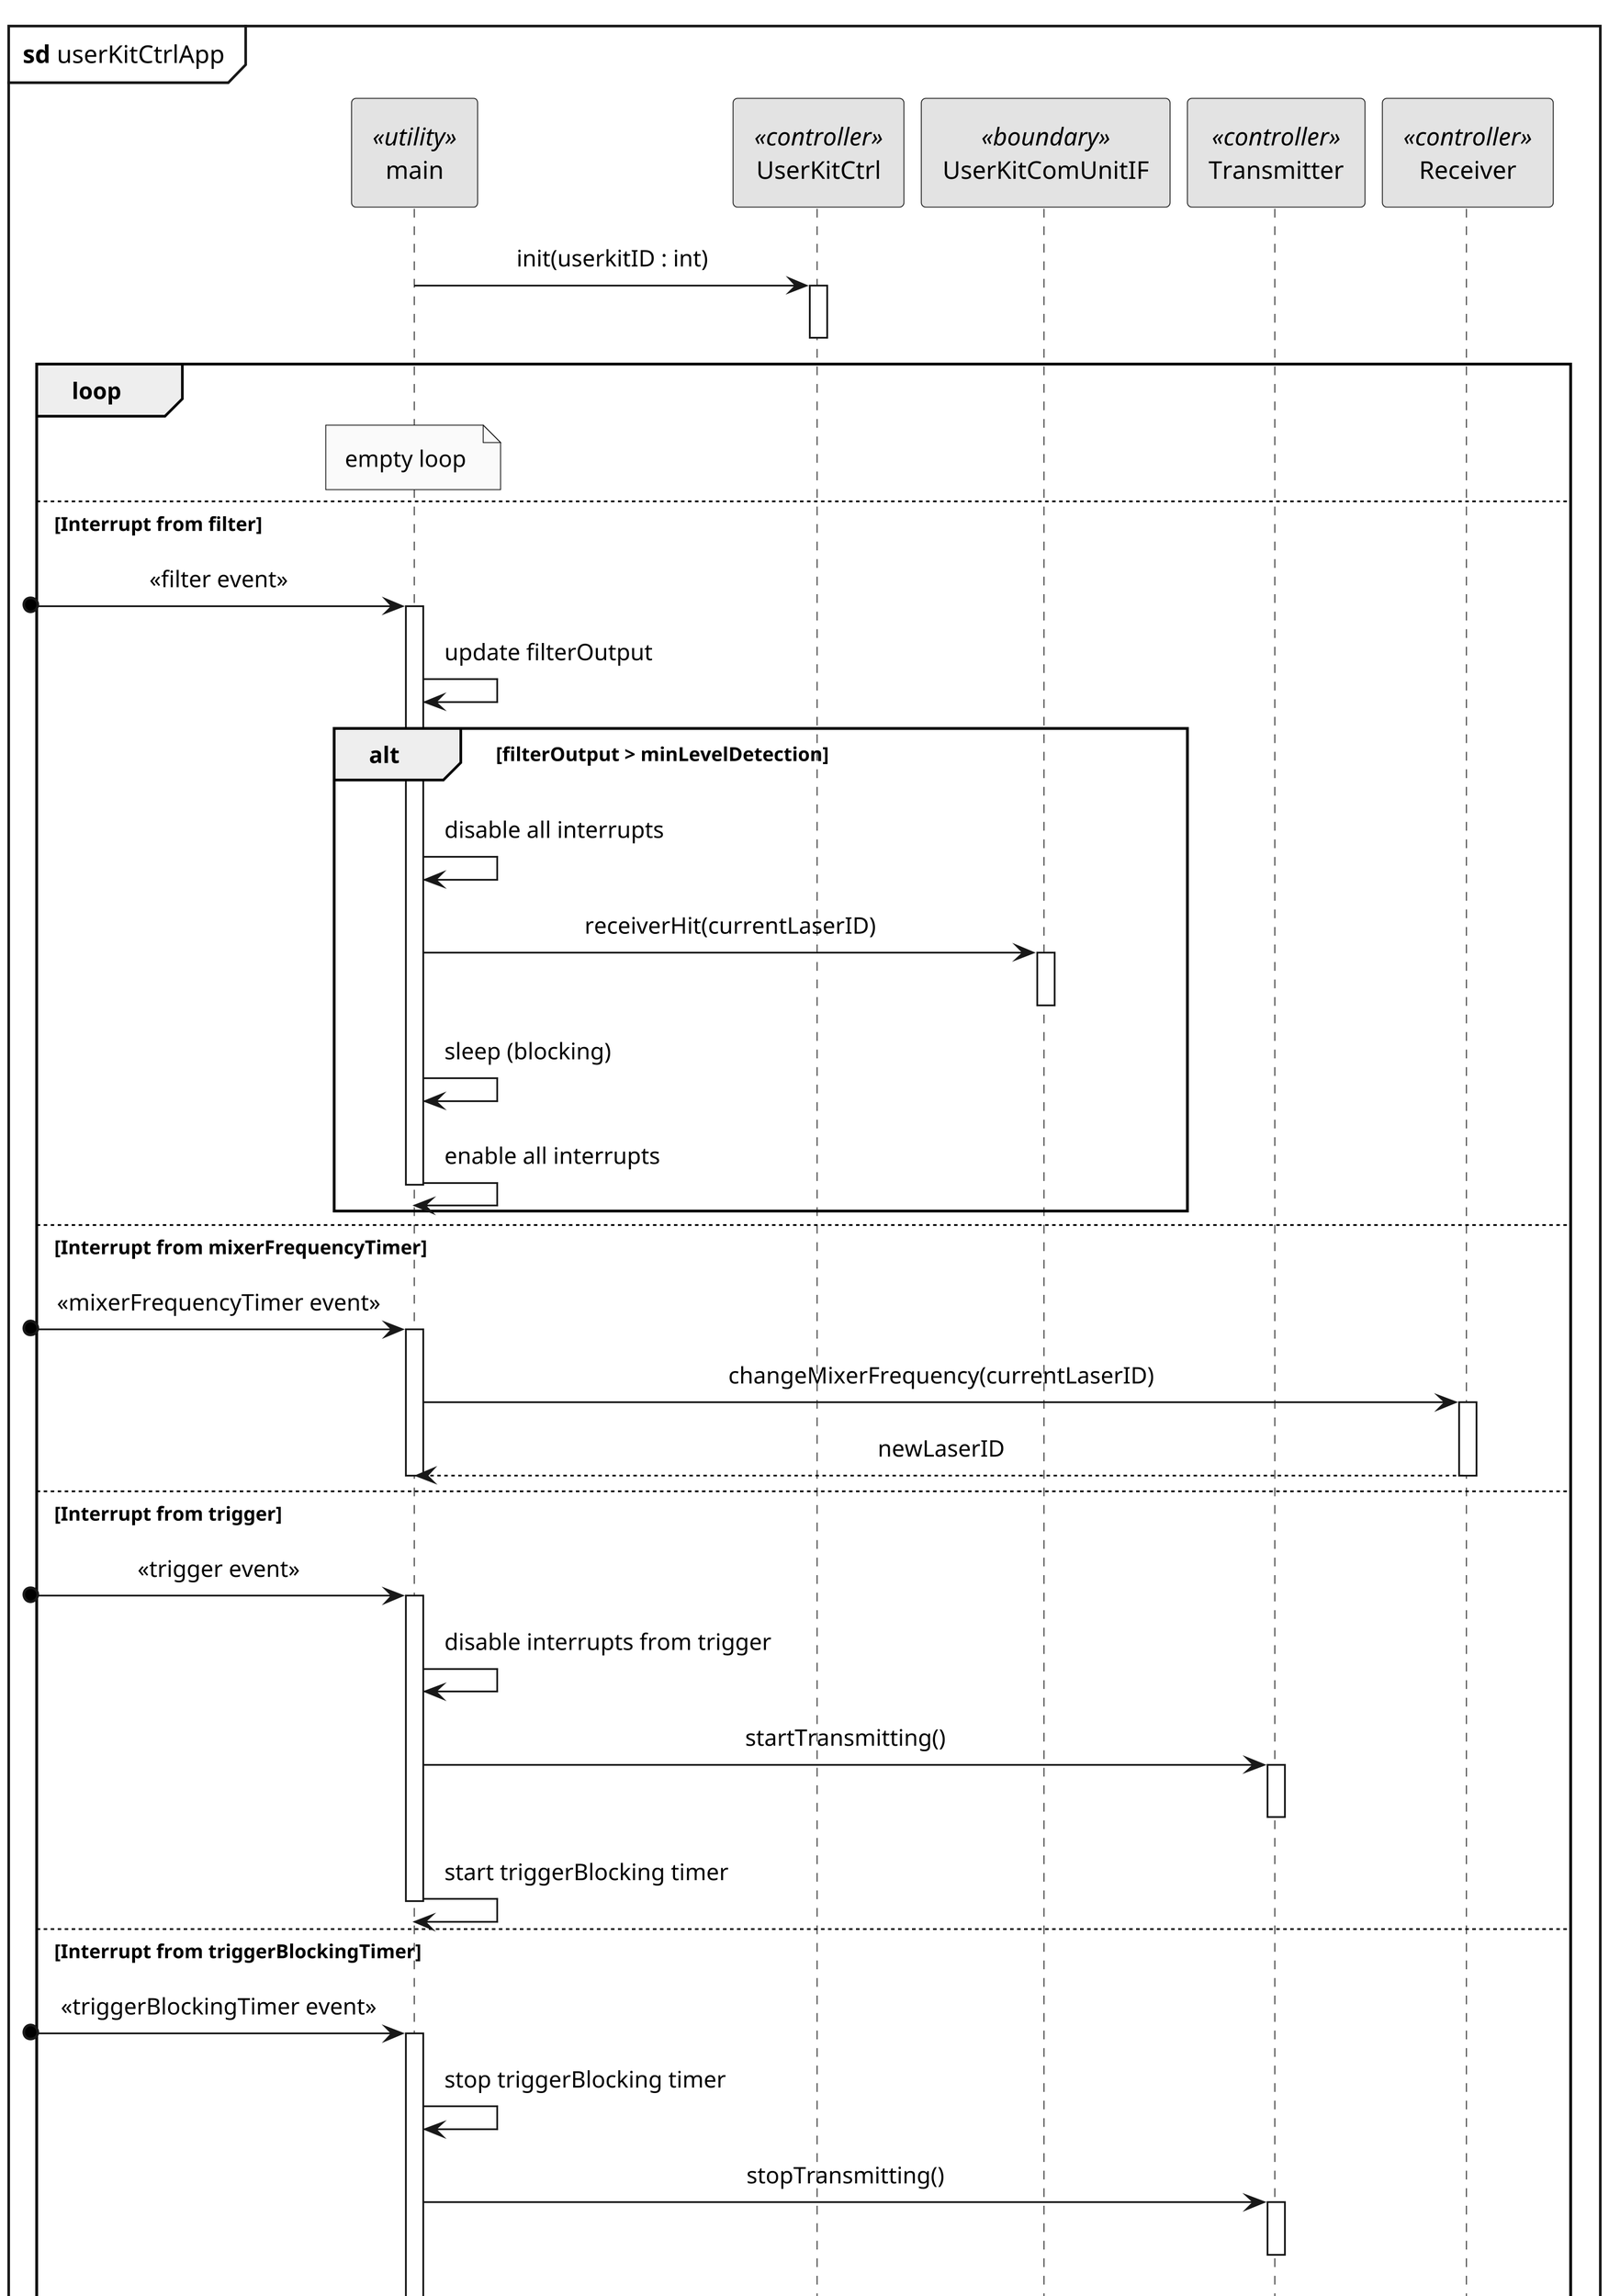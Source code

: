 @startuml userKitCtrlApp_sd

hide footbox

skinparam {
    monochrome true
    dpi 300
    padding 5
    sequenceMessageAlign center
    packageStyle frame
    shadowing false
    'backgroundColor transparent
}

mainframe **sd** userKitCtrlApp

participant main <<utility>>
participant UserKitCtrl <<controller>>
participant UserKitComUnitIF <<boundary>>
participant Transmitter <<controller>>
participant Receiver <<controller>>

main -> UserKitCtrl++: init(userkitID : int)
deactivate UserKitCtrl

loop

    note over main : empty loop

    else Interrupt from filter
    [o-> main: <<filter event>>
    activate main

    main -> main: update filterOutput

    alt filterOutput > minLevelDetection
        main -> main: disable all interrupts
        main -> UserKitComUnitIF++: receiverHit(currentLaserID)
        deactivate UserKitComUnitIF
        main -> main: sleep (blocking)
        main -> main: enable all interrupts
        deactivate main
    end


    else Interrupt from mixerFrequencyTimer
    [o-> main: <<mixerFrequencyTimer event>>
    activate main
    main -> Receiver++: changeMixerFrequency(currentLaserID)
    return newLaserID
    deactivate main
    deactivate Receiver

    else Interrupt from trigger
    [o-> main: <<trigger event>>
    activate main
    main -> main: disable interrupts from trigger
    main -> Transmitter++: startTransmitting()
    deactivate Transmitter
    main -> main: start triggerBlocking timer
    deactivate main

    else Interrupt from triggerBlockingTimer
    [o-> main: <<triggerBlockingTimer event>>
    activate main

    main -> main: stop triggerBlocking timer
    main -> Transmitter++: stopTransmitting()
    deactivate Transmitter
    main -> main: enable interrupts from trigger
    deactivate main

end


@enduml